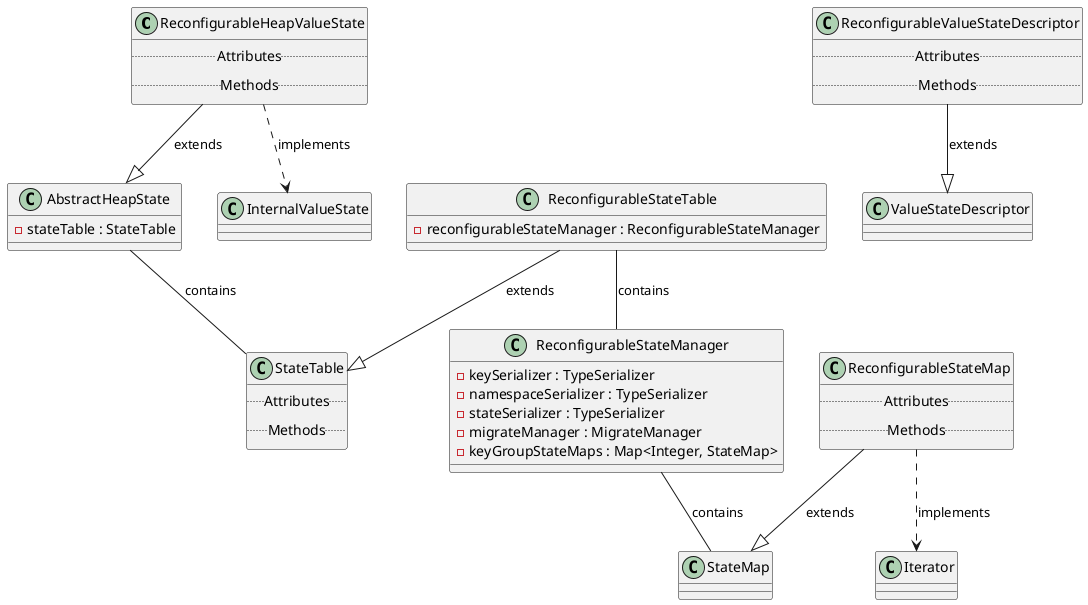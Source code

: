 @startuml

class ReconfigurableHeapValueState {
    ..Attributes..
    ..Methods..
}
ReconfigurableHeapValueState --|> AbstractHeapState : extends
ReconfigurableHeapValueState ..> InternalValueState : implements

class AbstractHeapState {
    - stateTable : StateTable
}
AbstractHeapState -- StateTable : contains

class ReconfigurableStateManager {
    - keySerializer : TypeSerializer
    - namespaceSerializer : TypeSerializer
    - stateSerializer : TypeSerializer
    - migrateManager : MigrateManager
    - keyGroupStateMaps : Map<Integer, StateMap>
}
ReconfigurableStateManager -- StateMap : contains

class ReconfigurableStateMap {
    ..Attributes..
    ..Methods..
}
ReconfigurableStateMap --|> StateMap : extends
ReconfigurableStateMap ..> Iterator : implements

class ReconfigurableStateTable {
    - reconfigurableStateManager : ReconfigurableStateManager
}
ReconfigurableStateTable --|> StateTable : extends
ReconfigurableStateTable -- ReconfigurableStateManager : contains

class StateTable {
    ..Attributes..
    ..Methods..
}

class ReconfigurableValueStateDescriptor {
    ..Attributes..
    ..Methods..
}
ReconfigurableValueStateDescriptor --|> ValueStateDescriptor : extends

@enduml
